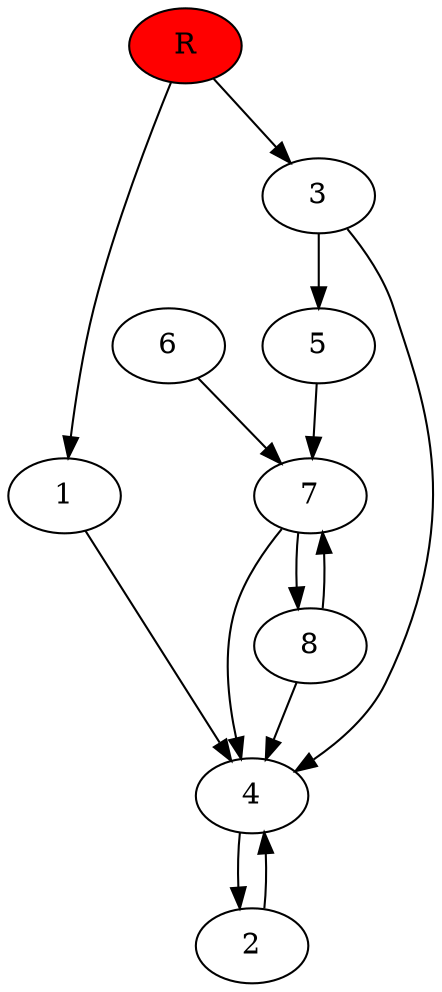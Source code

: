 digraph prb39312 {
	1
	2
	3
	4
	5
	6
	7
	8
	R [fillcolor="#ff0000" style=filled]
	1 -> 4
	2 -> 4
	3 -> 4
	3 -> 5
	4 -> 2
	5 -> 7
	6 -> 7
	7 -> 4
	7 -> 8
	8 -> 4
	8 -> 7
	R -> 1
	R -> 3
}

